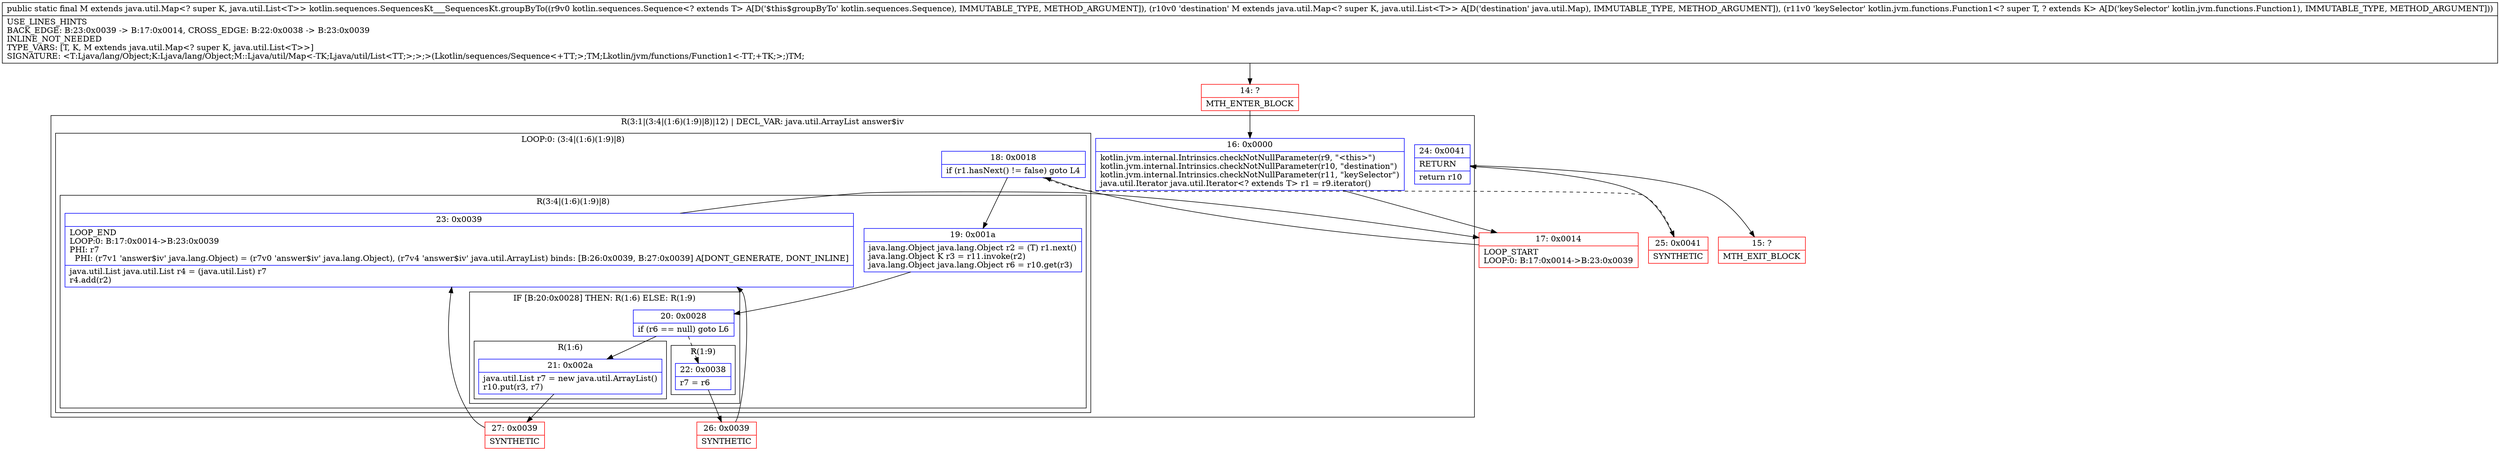 digraph "CFG forkotlin.sequences.SequencesKt___SequencesKt.groupByTo(Lkotlin\/sequences\/Sequence;Ljava\/util\/Map;Lkotlin\/jvm\/functions\/Function1;)Ljava\/util\/Map;" {
subgraph cluster_Region_1118982003 {
label = "R(3:1|(3:4|(1:6)(1:9)|8)|12) | DECL_VAR: java.util.ArrayList answer$iv\l";
node [shape=record,color=blue];
Node_16 [shape=record,label="{16\:\ 0x0000|kotlin.jvm.internal.Intrinsics.checkNotNullParameter(r9, \"\<this\>\")\lkotlin.jvm.internal.Intrinsics.checkNotNullParameter(r10, \"destination\")\lkotlin.jvm.internal.Intrinsics.checkNotNullParameter(r11, \"keySelector\")\ljava.util.Iterator java.util.Iterator\<? extends T\> r1 = r9.iterator()\l}"];
subgraph cluster_LoopRegion_685941490 {
label = "LOOP:0: (3:4|(1:6)(1:9)|8)";
node [shape=record,color=blue];
Node_18 [shape=record,label="{18\:\ 0x0018|if (r1.hasNext() != false) goto L4\l}"];
subgraph cluster_Region_1418240378 {
label = "R(3:4|(1:6)(1:9)|8)";
node [shape=record,color=blue];
Node_19 [shape=record,label="{19\:\ 0x001a|java.lang.Object java.lang.Object r2 = (T) r1.next()\ljava.lang.Object K r3 = r11.invoke(r2)\ljava.lang.Object java.lang.Object r6 = r10.get(r3)\l}"];
subgraph cluster_IfRegion_1229378798 {
label = "IF [B:20:0x0028] THEN: R(1:6) ELSE: R(1:9)";
node [shape=record,color=blue];
Node_20 [shape=record,label="{20\:\ 0x0028|if (r6 == null) goto L6\l}"];
subgraph cluster_Region_434100593 {
label = "R(1:6)";
node [shape=record,color=blue];
Node_21 [shape=record,label="{21\:\ 0x002a|java.util.List r7 = new java.util.ArrayList()\lr10.put(r3, r7)\l}"];
}
subgraph cluster_Region_1947077126 {
label = "R(1:9)";
node [shape=record,color=blue];
Node_22 [shape=record,label="{22\:\ 0x0038|r7 = r6\l}"];
}
}
Node_23 [shape=record,label="{23\:\ 0x0039|LOOP_END\lLOOP:0: B:17:0x0014\-\>B:23:0x0039\lPHI: r7 \l  PHI: (r7v1 'answer$iv' java.lang.Object) = (r7v0 'answer$iv' java.lang.Object), (r7v4 'answer$iv' java.util.ArrayList) binds: [B:26:0x0039, B:27:0x0039] A[DONT_GENERATE, DONT_INLINE]\l|java.util.List java.util.List r4 = (java.util.List) r7\lr4.add(r2)\l}"];
}
}
Node_24 [shape=record,label="{24\:\ 0x0041|RETURN\l|return r10\l}"];
}
Node_14 [shape=record,color=red,label="{14\:\ ?|MTH_ENTER_BLOCK\l}"];
Node_17 [shape=record,color=red,label="{17\:\ 0x0014|LOOP_START\lLOOP:0: B:17:0x0014\-\>B:23:0x0039\l}"];
Node_27 [shape=record,color=red,label="{27\:\ 0x0039|SYNTHETIC\l}"];
Node_26 [shape=record,color=red,label="{26\:\ 0x0039|SYNTHETIC\l}"];
Node_25 [shape=record,color=red,label="{25\:\ 0x0041|SYNTHETIC\l}"];
Node_15 [shape=record,color=red,label="{15\:\ ?|MTH_EXIT_BLOCK\l}"];
MethodNode[shape=record,label="{public static final M extends java.util.Map\<? super K, java.util.List\<T\>\> kotlin.sequences.SequencesKt___SequencesKt.groupByTo((r9v0 kotlin.sequences.Sequence\<? extends T\> A[D('$this$groupByTo' kotlin.sequences.Sequence), IMMUTABLE_TYPE, METHOD_ARGUMENT]), (r10v0 'destination' M extends java.util.Map\<? super K, java.util.List\<T\>\> A[D('destination' java.util.Map), IMMUTABLE_TYPE, METHOD_ARGUMENT]), (r11v0 'keySelector' kotlin.jvm.functions.Function1\<? super T, ? extends K\> A[D('keySelector' kotlin.jvm.functions.Function1), IMMUTABLE_TYPE, METHOD_ARGUMENT]))  | USE_LINES_HINTS\lBACK_EDGE: B:23:0x0039 \-\> B:17:0x0014, CROSS_EDGE: B:22:0x0038 \-\> B:23:0x0039\lINLINE_NOT_NEEDED\lTYPE_VARS: [T, K, M extends java.util.Map\<? super K, java.util.List\<T\>\>]\lSIGNATURE: \<T:Ljava\/lang\/Object;K:Ljava\/lang\/Object;M::Ljava\/util\/Map\<\-TK;Ljava\/util\/List\<TT;\>;\>;\>(Lkotlin\/sequences\/Sequence\<+TT;\>;TM;Lkotlin\/jvm\/functions\/Function1\<\-TT;+TK;\>;)TM;\l}"];
MethodNode -> Node_14;Node_16 -> Node_17;
Node_18 -> Node_19;
Node_18 -> Node_25[style=dashed];
Node_19 -> Node_20;
Node_20 -> Node_21;
Node_20 -> Node_22[style=dashed];
Node_21 -> Node_27;
Node_22 -> Node_26;
Node_23 -> Node_17;
Node_24 -> Node_15;
Node_14 -> Node_16;
Node_17 -> Node_18;
Node_27 -> Node_23;
Node_26 -> Node_23;
Node_25 -> Node_24;
}

